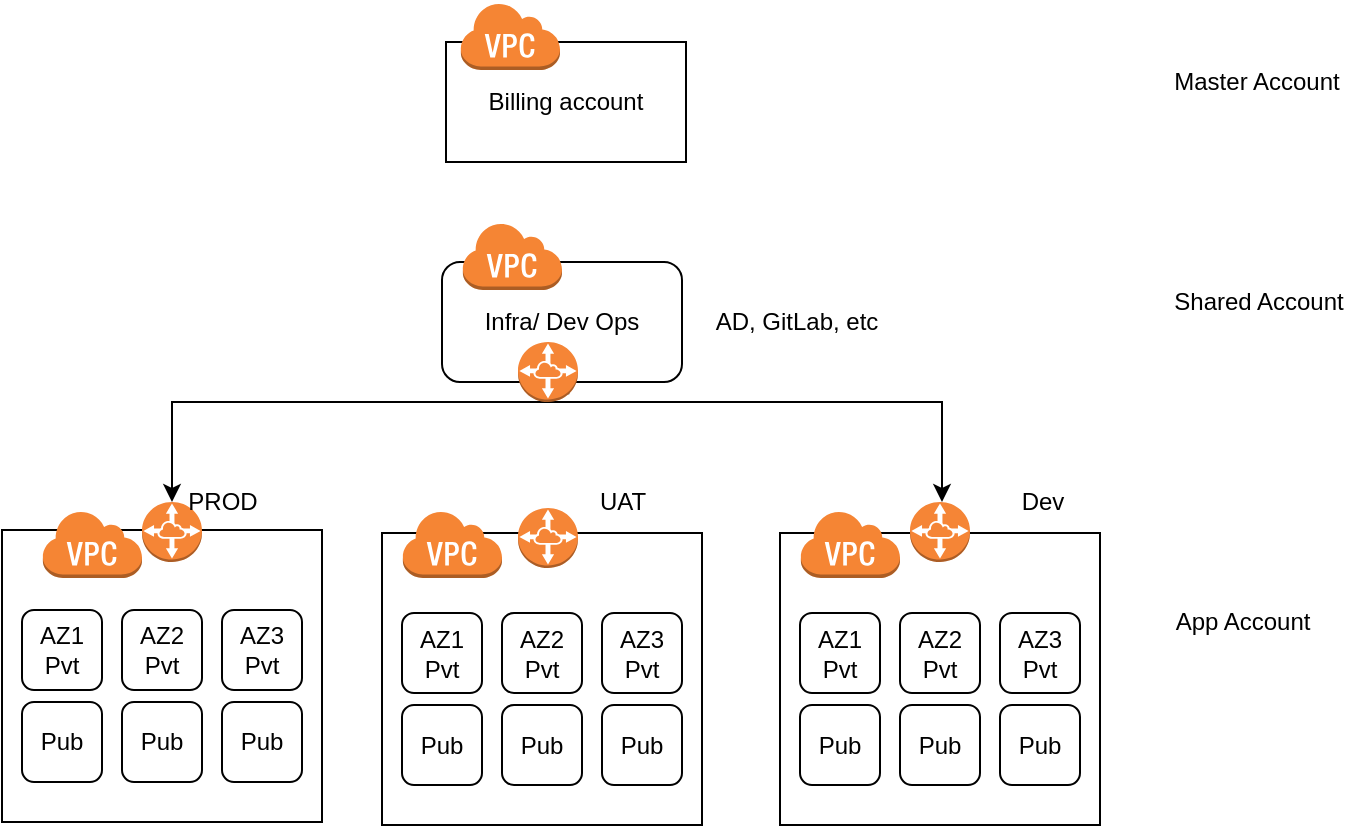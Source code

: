 <mxfile version="20.2.5" type="device"><diagram id="4AwKAr4Oot0C7upCJ9ht" name="Page-1"><mxGraphModel dx="965" dy="630" grid="1" gridSize="10" guides="1" tooltips="1" connect="1" arrows="1" fold="1" page="1" pageScale="1" pageWidth="827" pageHeight="1169" math="0" shadow="0"><root><mxCell id="0"/><mxCell id="1" parent="0"/><mxCell id="i9UQHNt4Xh2f28Dm9v5L-1" value="Billing account" style="rounded=0;whiteSpace=wrap;html=1;" vertex="1" parent="1"><mxGeometry x="352" y="180" width="120" height="60" as="geometry"/></mxCell><mxCell id="i9UQHNt4Xh2f28Dm9v5L-3" value="" style="outlineConnect=0;dashed=0;verticalLabelPosition=bottom;verticalAlign=top;align=center;html=1;shape=mxgraph.aws3.virtual_private_cloud;fillColor=#F58534;gradientColor=none;" vertex="1" parent="1"><mxGeometry x="359" y="160" width="50" height="34" as="geometry"/></mxCell><mxCell id="i9UQHNt4Xh2f28Dm9v5L-11" value="" style="rounded=0;whiteSpace=wrap;html=1;" vertex="1" parent="1"><mxGeometry x="130" y="424" width="160" height="146" as="geometry"/></mxCell><mxCell id="i9UQHNt4Xh2f28Dm9v5L-12" value="" style="outlineConnect=0;dashed=0;verticalLabelPosition=bottom;verticalAlign=top;align=center;html=1;shape=mxgraph.aws3.virtual_private_cloud;fillColor=#F58534;gradientColor=none;" vertex="1" parent="1"><mxGeometry x="150" y="414" width="50" height="34" as="geometry"/></mxCell><mxCell id="i9UQHNt4Xh2f28Dm9v5L-15" value="Infra/ Dev Ops" style="rounded=1;whiteSpace=wrap;html=1;" vertex="1" parent="1"><mxGeometry x="350" y="290" width="120" height="60" as="geometry"/></mxCell><mxCell id="i9UQHNt4Xh2f28Dm9v5L-18" value="AZ3&lt;br&gt;Pvt" style="rounded=1;whiteSpace=wrap;html=1;" vertex="1" parent="1"><mxGeometry x="240" y="464" width="40" height="40" as="geometry"/></mxCell><mxCell id="i9UQHNt4Xh2f28Dm9v5L-22" value="Pub" style="rounded=1;whiteSpace=wrap;html=1;" vertex="1" parent="1"><mxGeometry x="240" y="510" width="40" height="40" as="geometry"/></mxCell><mxCell id="i9UQHNt4Xh2f28Dm9v5L-23" value="AZ2&lt;br&gt;Pvt" style="rounded=1;whiteSpace=wrap;html=1;" vertex="1" parent="1"><mxGeometry x="190" y="464" width="40" height="40" as="geometry"/></mxCell><mxCell id="i9UQHNt4Xh2f28Dm9v5L-24" value="Pub" style="rounded=1;whiteSpace=wrap;html=1;" vertex="1" parent="1"><mxGeometry x="190" y="510" width="40" height="40" as="geometry"/></mxCell><mxCell id="i9UQHNt4Xh2f28Dm9v5L-25" value="AZ1&lt;br&gt;Pvt" style="rounded=1;whiteSpace=wrap;html=1;" vertex="1" parent="1"><mxGeometry x="140" y="464" width="40" height="40" as="geometry"/></mxCell><mxCell id="i9UQHNt4Xh2f28Dm9v5L-26" value="Pub" style="rounded=1;whiteSpace=wrap;html=1;" vertex="1" parent="1"><mxGeometry x="140" y="510" width="40" height="40" as="geometry"/></mxCell><mxCell id="i9UQHNt4Xh2f28Dm9v5L-37" value="" style="rounded=0;whiteSpace=wrap;html=1;" vertex="1" parent="1"><mxGeometry x="320" y="425.5" width="160" height="146" as="geometry"/></mxCell><mxCell id="i9UQHNt4Xh2f28Dm9v5L-38" value="AZ3&lt;br&gt;Pvt" style="rounded=1;whiteSpace=wrap;html=1;" vertex="1" parent="1"><mxGeometry x="430" y="465.5" width="40" height="40" as="geometry"/></mxCell><mxCell id="i9UQHNt4Xh2f28Dm9v5L-39" value="Pub" style="rounded=1;whiteSpace=wrap;html=1;" vertex="1" parent="1"><mxGeometry x="430" y="511.5" width="40" height="40" as="geometry"/></mxCell><mxCell id="i9UQHNt4Xh2f28Dm9v5L-40" value="AZ2&lt;br&gt;Pvt" style="rounded=1;whiteSpace=wrap;html=1;" vertex="1" parent="1"><mxGeometry x="380" y="465.5" width="40" height="40" as="geometry"/></mxCell><mxCell id="i9UQHNt4Xh2f28Dm9v5L-41" value="Pub" style="rounded=1;whiteSpace=wrap;html=1;" vertex="1" parent="1"><mxGeometry x="380" y="511.5" width="40" height="40" as="geometry"/></mxCell><mxCell id="i9UQHNt4Xh2f28Dm9v5L-42" value="AZ1&lt;br&gt;Pvt" style="rounded=1;whiteSpace=wrap;html=1;" vertex="1" parent="1"><mxGeometry x="330" y="465.5" width="40" height="40" as="geometry"/></mxCell><mxCell id="i9UQHNt4Xh2f28Dm9v5L-43" value="Pub" style="rounded=1;whiteSpace=wrap;html=1;" vertex="1" parent="1"><mxGeometry x="330" y="511.5" width="40" height="40" as="geometry"/></mxCell><mxCell id="i9UQHNt4Xh2f28Dm9v5L-45" value="" style="outlineConnect=0;dashed=0;verticalLabelPosition=bottom;verticalAlign=top;align=center;html=1;shape=mxgraph.aws3.virtual_private_cloud;fillColor=#F58534;gradientColor=none;" vertex="1" parent="1"><mxGeometry x="330" y="414" width="50" height="34" as="geometry"/></mxCell><mxCell id="i9UQHNt4Xh2f28Dm9v5L-47" value="" style="rounded=0;whiteSpace=wrap;html=1;" vertex="1" parent="1"><mxGeometry x="519" y="425.5" width="160" height="146" as="geometry"/></mxCell><mxCell id="i9UQHNt4Xh2f28Dm9v5L-48" value="AZ3&lt;br&gt;Pvt" style="rounded=1;whiteSpace=wrap;html=1;" vertex="1" parent="1"><mxGeometry x="629" y="465.5" width="40" height="40" as="geometry"/></mxCell><mxCell id="i9UQHNt4Xh2f28Dm9v5L-49" value="Pub" style="rounded=1;whiteSpace=wrap;html=1;" vertex="1" parent="1"><mxGeometry x="629" y="511.5" width="40" height="40" as="geometry"/></mxCell><mxCell id="i9UQHNt4Xh2f28Dm9v5L-50" value="AZ2&lt;br&gt;Pvt" style="rounded=1;whiteSpace=wrap;html=1;" vertex="1" parent="1"><mxGeometry x="579" y="465.5" width="40" height="40" as="geometry"/></mxCell><mxCell id="i9UQHNt4Xh2f28Dm9v5L-51" value="Pub" style="rounded=1;whiteSpace=wrap;html=1;" vertex="1" parent="1"><mxGeometry x="579" y="511.5" width="40" height="40" as="geometry"/></mxCell><mxCell id="i9UQHNt4Xh2f28Dm9v5L-52" value="AZ1&lt;br&gt;Pvt" style="rounded=1;whiteSpace=wrap;html=1;" vertex="1" parent="1"><mxGeometry x="529" y="465.5" width="40" height="40" as="geometry"/></mxCell><mxCell id="i9UQHNt4Xh2f28Dm9v5L-53" value="Pub" style="rounded=1;whiteSpace=wrap;html=1;" vertex="1" parent="1"><mxGeometry x="529" y="511.5" width="40" height="40" as="geometry"/></mxCell><mxCell id="i9UQHNt4Xh2f28Dm9v5L-54" value="" style="outlineConnect=0;dashed=0;verticalLabelPosition=bottom;verticalAlign=top;align=center;html=1;shape=mxgraph.aws3.virtual_private_cloud;fillColor=#F58534;gradientColor=none;" vertex="1" parent="1"><mxGeometry x="529" y="414" width="50" height="34" as="geometry"/></mxCell><mxCell id="i9UQHNt4Xh2f28Dm9v5L-55" value="" style="outlineConnect=0;dashed=0;verticalLabelPosition=bottom;verticalAlign=top;align=center;html=1;shape=mxgraph.aws3.vpc_peering;fillColor=#F58536;gradientColor=none;" vertex="1" parent="1"><mxGeometry x="200" y="410" width="30" height="30" as="geometry"/></mxCell><mxCell id="i9UQHNt4Xh2f28Dm9v5L-56" value="" style="outlineConnect=0;dashed=0;verticalLabelPosition=bottom;verticalAlign=top;align=center;html=1;shape=mxgraph.aws3.vpc_peering;fillColor=#F58536;gradientColor=none;" vertex="1" parent="1"><mxGeometry x="388" y="413" width="30" height="30" as="geometry"/></mxCell><mxCell id="i9UQHNt4Xh2f28Dm9v5L-57" value="" style="outlineConnect=0;dashed=0;verticalLabelPosition=bottom;verticalAlign=top;align=center;html=1;shape=mxgraph.aws3.vpc_peering;fillColor=#F58536;gradientColor=none;" vertex="1" parent="1"><mxGeometry x="584" y="410" width="30" height="30" as="geometry"/></mxCell><mxCell id="i9UQHNt4Xh2f28Dm9v5L-59" style="edgeStyle=orthogonalEdgeStyle;rounded=0;orthogonalLoop=1;jettySize=auto;html=1;entryX=0.5;entryY=0;entryDx=0;entryDy=0;entryPerimeter=0;exitX=0.5;exitY=1;exitDx=0;exitDy=0;exitPerimeter=0;" edge="1" parent="1" source="i9UQHNt4Xh2f28Dm9v5L-58" target="i9UQHNt4Xh2f28Dm9v5L-55"><mxGeometry relative="1" as="geometry"><Array as="points"><mxPoint x="215" y="360"/></Array></mxGeometry></mxCell><mxCell id="i9UQHNt4Xh2f28Dm9v5L-60" style="edgeStyle=orthogonalEdgeStyle;rounded=0;orthogonalLoop=1;jettySize=auto;html=1;exitX=0.855;exitY=0.855;exitDx=0;exitDy=0;exitPerimeter=0;" edge="1" parent="1" source="i9UQHNt4Xh2f28Dm9v5L-58"><mxGeometry relative="1" as="geometry"><mxPoint x="600" y="410" as="targetPoint"/><Array as="points"><mxPoint x="403" y="356"/><mxPoint x="403" y="360"/><mxPoint x="600" y="360"/></Array></mxGeometry></mxCell><mxCell id="i9UQHNt4Xh2f28Dm9v5L-58" value="" style="outlineConnect=0;dashed=0;verticalLabelPosition=bottom;verticalAlign=top;align=center;html=1;shape=mxgraph.aws3.vpc_peering;fillColor=#F58536;gradientColor=none;" vertex="1" parent="1"><mxGeometry x="388" y="330" width="30" height="30" as="geometry"/></mxCell><mxCell id="i9UQHNt4Xh2f28Dm9v5L-61" value="" style="outlineConnect=0;dashed=0;verticalLabelPosition=bottom;verticalAlign=top;align=center;html=1;shape=mxgraph.aws3.virtual_private_cloud;fillColor=#F58534;gradientColor=none;" vertex="1" parent="1"><mxGeometry x="360" y="270" width="50" height="34" as="geometry"/></mxCell><mxCell id="i9UQHNt4Xh2f28Dm9v5L-62" value="Master Account" style="text;html=1;align=center;verticalAlign=middle;resizable=0;points=[];autosize=1;strokeColor=none;fillColor=none;" vertex="1" parent="1"><mxGeometry x="702" y="185" width="110" height="30" as="geometry"/></mxCell><mxCell id="i9UQHNt4Xh2f28Dm9v5L-63" value="Shared Account" style="text;html=1;align=center;verticalAlign=middle;resizable=0;points=[];autosize=1;strokeColor=none;fillColor=none;" vertex="1" parent="1"><mxGeometry x="703" y="295" width="110" height="30" as="geometry"/></mxCell><mxCell id="i9UQHNt4Xh2f28Dm9v5L-64" value="App Account" style="text;html=1;align=center;verticalAlign=middle;resizable=0;points=[];autosize=1;strokeColor=none;fillColor=none;" vertex="1" parent="1"><mxGeometry x="705" y="455" width="90" height="30" as="geometry"/></mxCell><mxCell id="i9UQHNt4Xh2f28Dm9v5L-65" value="PROD" style="text;html=1;align=center;verticalAlign=middle;resizable=0;points=[];autosize=1;strokeColor=none;fillColor=none;" vertex="1" parent="1"><mxGeometry x="210" y="395" width="60" height="30" as="geometry"/></mxCell><mxCell id="i9UQHNt4Xh2f28Dm9v5L-66" value="UAT" style="text;html=1;align=center;verticalAlign=middle;resizable=0;points=[];autosize=1;strokeColor=none;fillColor=none;" vertex="1" parent="1"><mxGeometry x="415" y="395" width="50" height="30" as="geometry"/></mxCell><mxCell id="i9UQHNt4Xh2f28Dm9v5L-67" value="Dev" style="text;html=1;align=center;verticalAlign=middle;resizable=0;points=[];autosize=1;strokeColor=none;fillColor=none;" vertex="1" parent="1"><mxGeometry x="630" y="395" width="40" height="30" as="geometry"/></mxCell><mxCell id="i9UQHNt4Xh2f28Dm9v5L-68" value="AD, GitLab, etc" style="text;html=1;align=center;verticalAlign=middle;resizable=0;points=[];autosize=1;strokeColor=none;fillColor=none;" vertex="1" parent="1"><mxGeometry x="477" y="305" width="100" height="30" as="geometry"/></mxCell></root></mxGraphModel></diagram></mxfile>